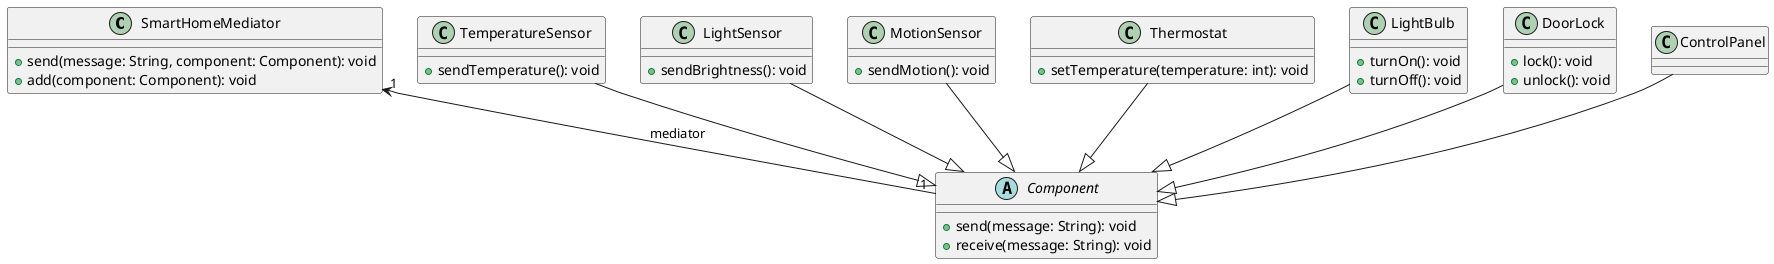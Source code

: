 @startuml
!define AWSPUML https://raw.githubusercontent.com/awslabs/aws-icons-for-plantuml/v14.0/Legacy/

class SmartHomeMediator {
    +send(message: String, component: Component): void
    +add(component: Component): void
}

abstract class Component {
    +send(message: String): void
    +receive(message: String): void
}

class TemperatureSensor {
    +sendTemperature(): void
}

class LightSensor {
    +sendBrightness(): void
}

class MotionSensor {
    +sendMotion(): void
}

class Thermostat {
    +setTemperature(temperature: int): void
}

class LightBulb {
    +turnOn(): void
    +turnOff(): void
}

class DoorLock {
    +lock(): void
    +unlock(): void
}

class ControlPanel {
}

SmartHomeMediator "1" <-- "1" Component: mediator
TemperatureSensor --|> Component
LightSensor --|> Component
MotionSensor --|> Component
Thermostat --|> Component
LightBulb --|> Component
DoorLock --|> Component
ControlPanel --|> Component
@enduml